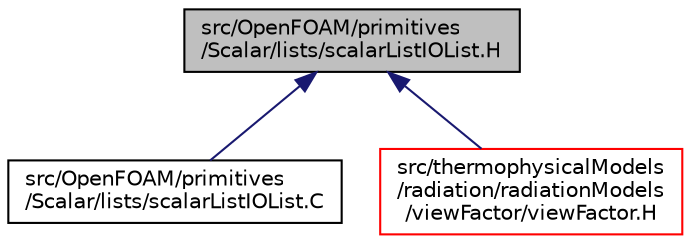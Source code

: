 digraph "src/OpenFOAM/primitives/Scalar/lists/scalarListIOList.H"
{
  bgcolor="transparent";
  edge [fontname="Helvetica",fontsize="10",labelfontname="Helvetica",labelfontsize="10"];
  node [fontname="Helvetica",fontsize="10",shape=record];
  Node1 [label="src/OpenFOAM/primitives\l/Scalar/lists/scalarListIOList.H",height=0.2,width=0.4,color="black", fillcolor="grey75", style="filled", fontcolor="black"];
  Node1 -> Node2 [dir="back",color="midnightblue",fontsize="10",style="solid",fontname="Helvetica"];
  Node2 [label="src/OpenFOAM/primitives\l/Scalar/lists/scalarListIOList.C",height=0.2,width=0.4,color="black",URL="$a08939.html"];
  Node1 -> Node3 [dir="back",color="midnightblue",fontsize="10",style="solid",fontname="Helvetica"];
  Node3 [label="src/thermophysicalModels\l/radiation/radiationModels\l/viewFactor/viewFactor.H",height=0.2,width=0.4,color="red",URL="$a10131.html"];
}
